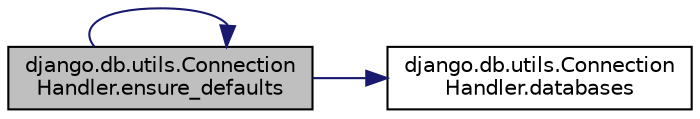 digraph "django.db.utils.ConnectionHandler.ensure_defaults"
{
 // LATEX_PDF_SIZE
  edge [fontname="Helvetica",fontsize="10",labelfontname="Helvetica",labelfontsize="10"];
  node [fontname="Helvetica",fontsize="10",shape=record];
  rankdir="LR";
  Node1 [label="django.db.utils.Connection\lHandler.ensure_defaults",height=0.2,width=0.4,color="black", fillcolor="grey75", style="filled", fontcolor="black",tooltip=" "];
  Node1 -> Node2 [color="midnightblue",fontsize="10",style="solid",fontname="Helvetica"];
  Node2 [label="django.db.utils.Connection\lHandler.databases",height=0.2,width=0.4,color="black", fillcolor="white", style="filled",URL="$d8/dd5/classdjango_1_1db_1_1utils_1_1_connection_handler.html#a5e800a37cb03e64c6ce6b1da2d5d9f7d",tooltip=" "];
  Node1 -> Node1 [color="midnightblue",fontsize="10",style="solid",fontname="Helvetica"];
}
